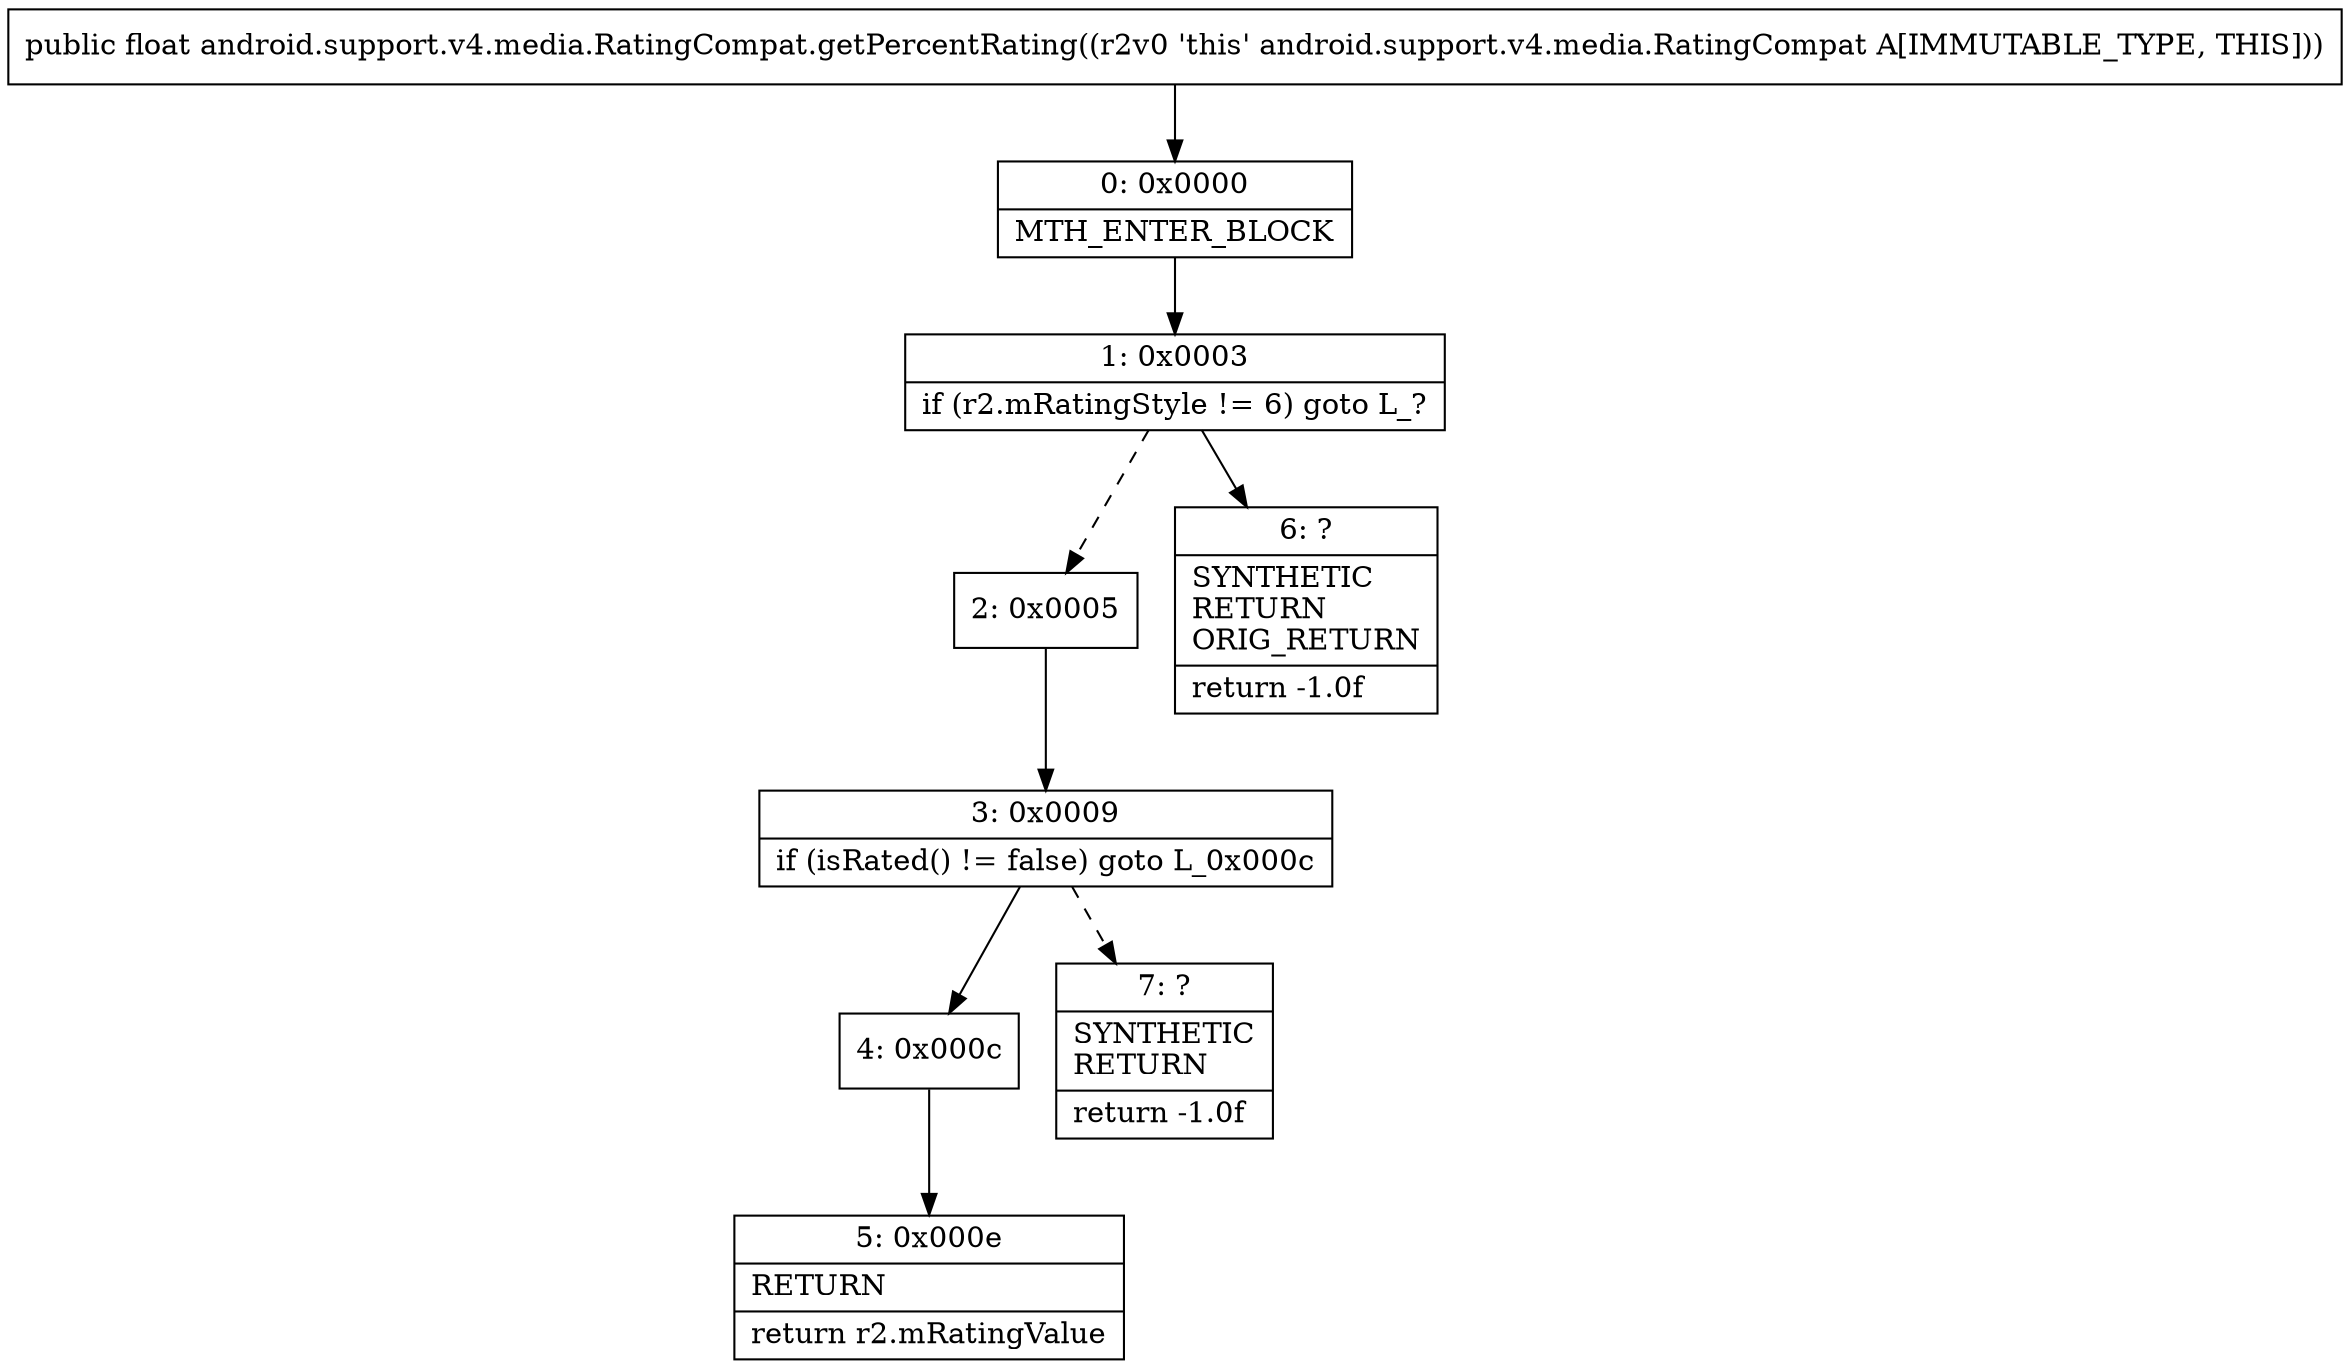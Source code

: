 digraph "CFG forandroid.support.v4.media.RatingCompat.getPercentRating()F" {
Node_0 [shape=record,label="{0\:\ 0x0000|MTH_ENTER_BLOCK\l}"];
Node_1 [shape=record,label="{1\:\ 0x0003|if (r2.mRatingStyle != 6) goto L_?\l}"];
Node_2 [shape=record,label="{2\:\ 0x0005}"];
Node_3 [shape=record,label="{3\:\ 0x0009|if (isRated() != false) goto L_0x000c\l}"];
Node_4 [shape=record,label="{4\:\ 0x000c}"];
Node_5 [shape=record,label="{5\:\ 0x000e|RETURN\l|return r2.mRatingValue\l}"];
Node_6 [shape=record,label="{6\:\ ?|SYNTHETIC\lRETURN\lORIG_RETURN\l|return \-1.0f\l}"];
Node_7 [shape=record,label="{7\:\ ?|SYNTHETIC\lRETURN\l|return \-1.0f\l}"];
MethodNode[shape=record,label="{public float android.support.v4.media.RatingCompat.getPercentRating((r2v0 'this' android.support.v4.media.RatingCompat A[IMMUTABLE_TYPE, THIS])) }"];
MethodNode -> Node_0;
Node_0 -> Node_1;
Node_1 -> Node_2[style=dashed];
Node_1 -> Node_6;
Node_2 -> Node_3;
Node_3 -> Node_4;
Node_3 -> Node_7[style=dashed];
Node_4 -> Node_5;
}

